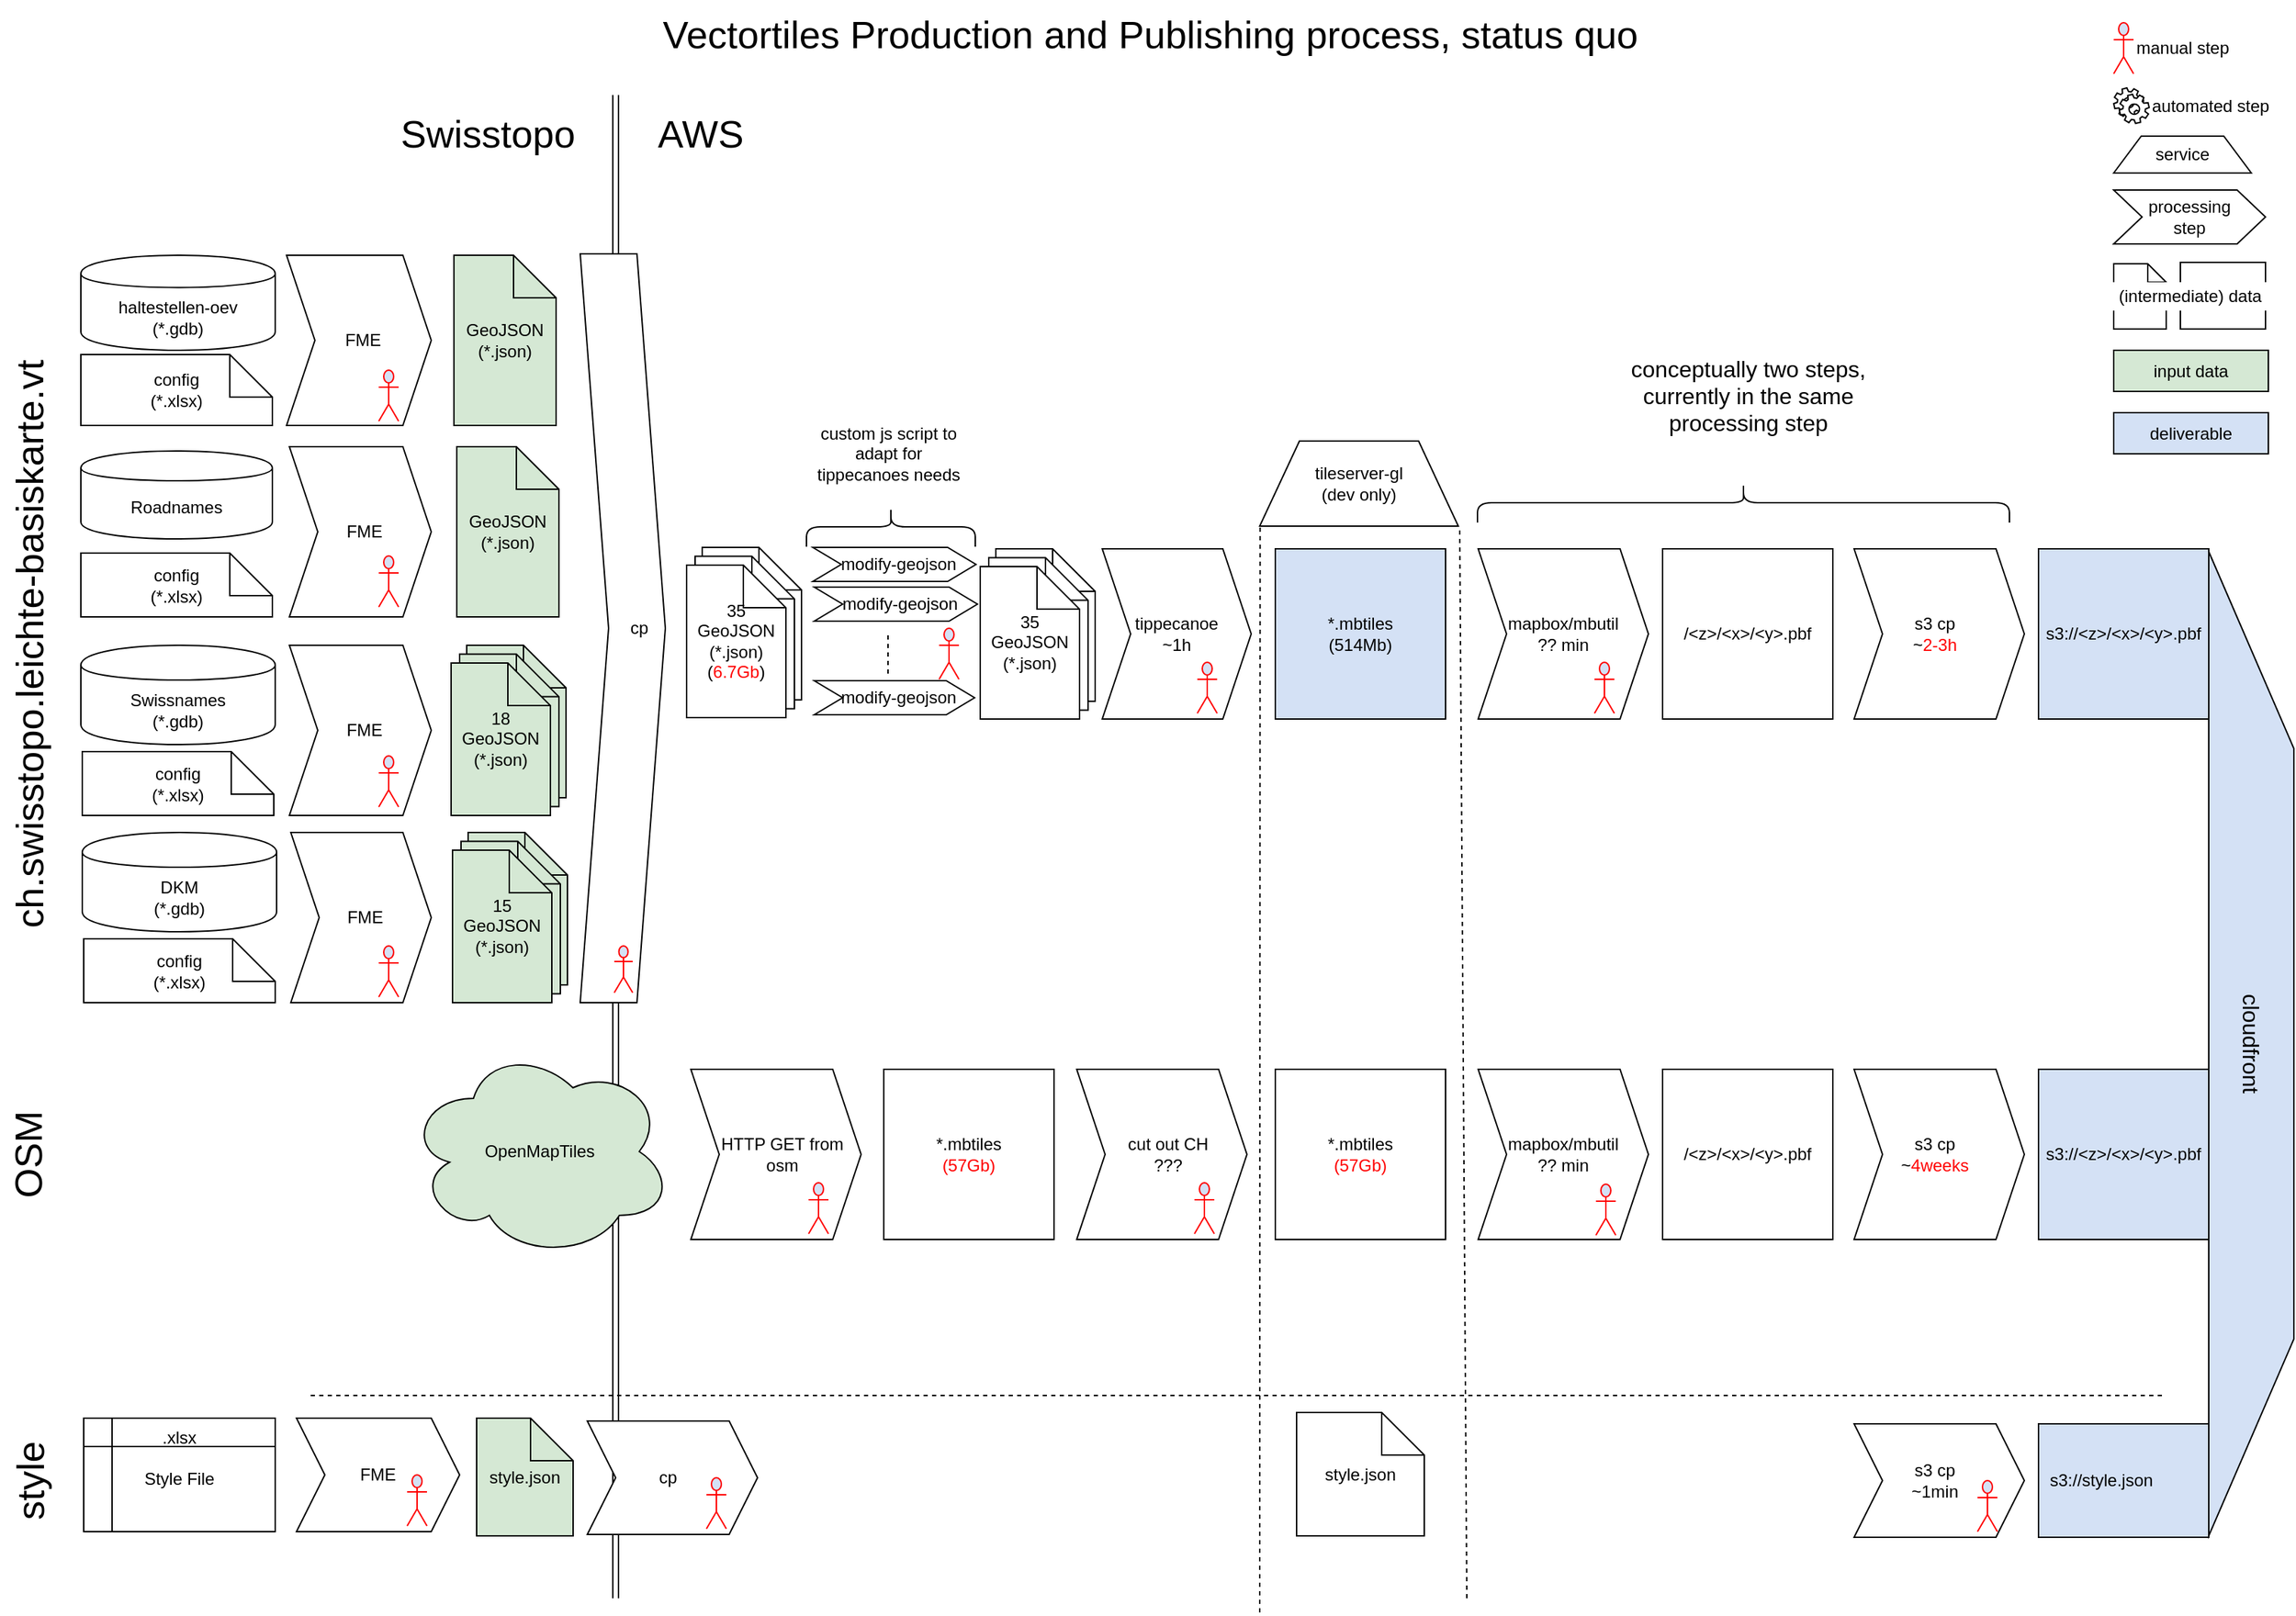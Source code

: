 <mxGraphModel dx="789" dy="520" grid="1" gridSize="10" guides="1" tooltips="1" connect="1" arrows="1" fold="1" page="1" pageScale="1" pageWidth="1654" pageHeight="1169" background="#ffffff"><root><mxCell id="0"/><mxCell id="1" parent="0"/><mxCell id="175" value="" style="shape=link;html=1;jettySize=auto;orthogonalLoop=1;fontSize=12;fontColor=#000000;" parent="1" edge="1"><mxGeometry width="50" height="50" relative="1" as="geometry"><mxPoint x="450" y="1150" as="sourcePoint"/><mxPoint x="450" y="90" as="targetPoint"/></mxGeometry></mxCell><mxCell id="14" value="&lt;div&gt;*.mbtiles&lt;/div&gt;&lt;div&gt;(514Mb)&lt;br&gt;&lt;/div&gt;" style="rounded=0;whiteSpace=wrap;html=1;fillColor=#D4E1F5;" parent="1" vertex="1"><mxGeometry x="915" y="410" width="120" height="120" as="geometry"/></mxCell><mxCell id="15" value="&lt;div&gt;mapbox/mbutil&lt;/div&gt;&lt;div align=&quot;center&quot;&gt;?? min&lt;br&gt;&lt;/div&gt;" style="shape=step;perimeter=stepPerimeter;whiteSpace=wrap;html=1;fixedSize=1;spacingRight=6;align=center;spacingLeft=6;" parent="1" vertex="1"><mxGeometry x="1058" y="410" width="120" height="120" as="geometry"/></mxCell><mxCell id="16" value="&lt;div&gt;/&amp;lt;z&amp;gt;/&amp;lt;x&amp;gt;/&amp;lt;y&amp;gt;.pbf&lt;/div&gt;" style="rounded=0;whiteSpace=wrap;html=1;" parent="1" vertex="1"><mxGeometry x="1188" y="410" width="120" height="120" as="geometry"/></mxCell><mxCell id="18" value="&lt;div&gt;tippecanoe&lt;/div&gt;&lt;div&gt;~1h&lt;br&gt;&lt;/div&gt;" style="shape=step;perimeter=stepPerimeter;whiteSpace=wrap;html=1;fixedSize=1;" parent="1" vertex="1"><mxGeometry x="793" y="410" width="105" height="120" as="geometry"/></mxCell><mxCell id="23" value="&lt;div&gt;tileserver-gl&lt;/div&gt;(dev only)" style="shape=trapezoid;perimeter=trapezoidPerimeter;whiteSpace=wrap;html=1;align=center;" parent="1" vertex="1"><mxGeometry x="904" y="334" width="140" height="60" as="geometry"/></mxCell><mxCell id="24" value="&lt;div&gt;s3 cp&lt;/div&gt;~&lt;font color=&quot;#FF0000&quot;&gt;2-3h&lt;/font&gt;" style="shape=step;perimeter=stepPerimeter;whiteSpace=wrap;html=1;fixedSize=1;spacingRight=6;align=center;" parent="1" vertex="1"><mxGeometry x="1323" y="410" width="120" height="120" as="geometry"/></mxCell><mxCell id="25" value="s3://&amp;lt;z&amp;gt;/&amp;lt;x&amp;gt;/&amp;lt;y&amp;gt;.pbf" style="rounded=0;whiteSpace=wrap;html=1;fillColor=#D4E1F5;" parent="1" vertex="1"><mxGeometry x="1453" y="410" width="120" height="120" as="geometry"/></mxCell><mxCell id="8" value=".xlsx&lt;br&gt;&lt;div&gt;&lt;br&gt;&lt;/div&gt;&lt;div&gt;Style File&lt;/div&gt;" style="shape=internalStorage;whiteSpace=wrap;html=1;verticalAlign=top;" parent="1" vertex="1"><mxGeometry x="75" y="1023" width="135" height="80" as="geometry"/></mxCell><mxCell id="22" value="" style="endArrow=none;dashed=1;html=1;" parent="1" edge="1"><mxGeometry width="50" height="50" relative="1" as="geometry"><mxPoint x="235" y="1007" as="sourcePoint"/><mxPoint x="1540" y="1007" as="targetPoint"/></mxGeometry></mxCell><mxCell id="36" value="&lt;div&gt;s3 cp&lt;/div&gt;~1min" style="shape=step;perimeter=stepPerimeter;whiteSpace=wrap;html=1;fixedSize=1;spacingRight=6;align=center;" parent="1" vertex="1"><mxGeometry x="1323" y="1027" width="120" height="80" as="geometry"/></mxCell><mxCell id="37" value="s3://style.json" style="rounded=0;whiteSpace=wrap;html=1;align=left;spacingLeft=6;fillColor=#D4E1F5;" parent="1" vertex="1"><mxGeometry x="1453" y="1027" width="120" height="80" as="geometry"/></mxCell><mxCell id="38" value="" style="endArrow=none;dashed=1;html=1;entryX=0.002;entryY=1.006;entryPerimeter=0;" parent="1" target="23" edge="1"><mxGeometry width="50" height="50" relative="1" as="geometry"><mxPoint x="904" y="1160" as="sourcePoint"/><mxPoint x="864" y="400" as="targetPoint"/></mxGeometry></mxCell><mxCell id="30" value="&lt;div&gt;*.mbtiles&lt;/div&gt;&lt;font color=&quot;#FF0000&quot;&gt;(57Gb)&lt;/font&gt;" style="rounded=0;whiteSpace=wrap;html=1;" parent="1" vertex="1"><mxGeometry x="915" y="777" width="120" height="120" as="geometry"/></mxCell><mxCell id="31" value="s3://&amp;lt;z&amp;gt;/&amp;lt;x&amp;gt;/&amp;lt;y&amp;gt;.pbf" style="rounded=0;whiteSpace=wrap;html=1;fillColor=#D4E1F5;" parent="1" vertex="1"><mxGeometry x="1453" y="777" width="120" height="120" as="geometry"/></mxCell><mxCell id="32" value="&lt;div&gt;mapbox/mbutil&lt;/div&gt;?? min" style="shape=step;perimeter=stepPerimeter;whiteSpace=wrap;html=1;fixedSize=1;spacingRight=6;align=center;spacingLeft=6;" parent="1" vertex="1"><mxGeometry x="1058" y="777" width="120" height="120" as="geometry"/></mxCell><mxCell id="33" value="&lt;div&gt;/&amp;lt;z&amp;gt;/&amp;lt;x&amp;gt;/&amp;lt;y&amp;gt;.pbf&lt;/div&gt;" style="rounded=0;whiteSpace=wrap;html=1;" parent="1" vertex="1"><mxGeometry x="1188" y="777" width="120" height="120" as="geometry"/></mxCell><mxCell id="34" value="&lt;div&gt;s3 cp&lt;/div&gt;~&lt;font color=&quot;#FF0000&quot;&gt;4weeks&lt;/font&gt;" style="shape=step;perimeter=stepPerimeter;whiteSpace=wrap;html=1;fixedSize=1;spacingRight=6;align=center;" parent="1" vertex="1"><mxGeometry x="1323" y="777" width="120" height="120" as="geometry"/></mxCell><mxCell id="39" value="" style="endArrow=none;dashed=1;html=1;entryX=1.007;entryY=1;entryPerimeter=0;" parent="1" target="23" edge="1"><mxGeometry width="50" height="50" relative="1" as="geometry"><mxPoint x="1050" y="1150" as="sourcePoint"/><mxPoint x="873.588" y="399.529" as="targetPoint"/></mxGeometry></mxCell><mxCell id="41" value="&lt;div&gt;ch.swisstopo.leichte-basiskarte.vt&lt;/div&gt;" style="text;html=1;strokeColor=none;fillColor=none;align=center;verticalAlign=middle;whiteSpace=wrap;rounded=0;rotation=-90;fontSize=27;" parent="1" vertex="1"><mxGeometry x="-235" y="457" width="545" height="40" as="geometry"/></mxCell><mxCell id="42" value="OSM" style="text;html=1;strokeColor=none;fillColor=none;align=center;verticalAlign=middle;whiteSpace=wrap;rounded=0;rotation=-90;fontSize=27;" parent="1" vertex="1"><mxGeometry x="3" y="817" width="67" height="40" as="geometry"/></mxCell><mxCell id="43" value="style" style="text;html=1;strokeColor=none;fillColor=none;align=center;verticalAlign=middle;whiteSpace=wrap;rounded=0;rotation=-90;fontSize=27;" parent="1" vertex="1"><mxGeometry x="8" y="1047" width="60" height="40" as="geometry"/></mxCell><mxCell id="44" value="cloudfront" style="shape=trapezoid;perimeter=trapezoidPerimeter;whiteSpace=wrap;html=1;fontSize=16;align=center;rotation=90;fillColor=#D4E1F5;" parent="1" vertex="1"><mxGeometry x="1256" y="729" width="694" height="60" as="geometry"/></mxCell><mxCell id="45" value="" style="shape=curlyBracket;whiteSpace=wrap;html=1;rounded=1;fontSize=16;align=center;rotation=90;verticalAlign=middle;" parent="1" vertex="1"><mxGeometry x="1231" y="190" width="28" height="375" as="geometry"/></mxCell><mxCell id="46" value="conceptually two steps, currently in the same processing step" style="text;html=1;strokeColor=none;fillColor=#ffffff;align=center;verticalAlign=middle;whiteSpace=wrap;rounded=0;fontSize=16;" parent="1" vertex="1"><mxGeometry x="1159" y="260" width="179" height="84" as="geometry"/></mxCell><mxCell id="4" value="&lt;div&gt;Swissnames&lt;/div&gt;(*.gdb)" style="shape=cylinder;whiteSpace=wrap;html=1;boundedLbl=1;" parent="1" vertex="1"><mxGeometry x="73" y="478" width="137" height="70" as="geometry"/></mxCell><mxCell id="65" value="&lt;div&gt;config&lt;/div&gt;&lt;div&gt;(*.xlsx)&lt;/div&gt;" style="shape=note;whiteSpace=wrap;html=1;strokeColor=#000000;strokeWidth=1;fillColor=#FFFFFF;fontSize=12;fontColor=#000000;align=center;" parent="1" vertex="1"><mxGeometry x="74" y="553" width="135" height="45" as="geometry"/></mxCell><mxCell id="66" value="&lt;div&gt;FME&lt;/div&gt;" style="shape=step;perimeter=stepPerimeter;whiteSpace=wrap;html=1;fixedSize=1;spacingLeft=6;" parent="1" vertex="1"><mxGeometry x="220" y="478" width="100" height="120" as="geometry"/></mxCell><mxCell id="72" value="" style="group" parent="1" vertex="1" connectable="0"><mxGeometry x="707" y="410" width="81" height="120" as="geometry"/></mxCell><mxCell id="69" value="" style="shape=note;whiteSpace=wrap;html=1;strokeColor=#000000;strokeWidth=1;fillColor=#FFFFFF;fontSize=12;fontColor=#000000;align=center;" parent="72" vertex="1"><mxGeometry x="11" width="70" height="107.463" as="geometry"/></mxCell><mxCell id="70" value="" style="shape=note;whiteSpace=wrap;html=1;strokeColor=#000000;strokeWidth=1;fillColor=#FFFFFF;fontSize=12;fontColor=#000000;align=center;" parent="72" vertex="1"><mxGeometry x="6" y="6.269" width="70" height="107.463" as="geometry"/></mxCell><mxCell id="71" value="35&lt;br&gt;&lt;div&gt;GeoJSON&lt;/div&gt;&lt;div&gt;(*.json)&lt;br&gt;&lt;/div&gt;" style="shape=note;whiteSpace=wrap;html=1;strokeColor=#000000;strokeWidth=1;fillColor=#FFFFFF;fontSize=12;fontColor=#000000;align=center;" parent="72" vertex="1"><mxGeometry y="12.537" width="70" height="107.463" as="geometry"/></mxCell><mxCell id="79" value="&lt;div&gt;DKM&lt;/div&gt;&lt;div&gt;(*.gdb)&lt;/div&gt;" style="shape=cylinder;whiteSpace=wrap;html=1;boundedLbl=1;" parent="1" vertex="1"><mxGeometry x="74" y="610" width="137" height="70" as="geometry"/></mxCell><mxCell id="80" value="&lt;div&gt;config&lt;/div&gt;&lt;div&gt;(*.xlsx)&lt;/div&gt;" style="shape=note;whiteSpace=wrap;html=1;strokeColor=#000000;strokeWidth=1;fillColor=#FFFFFF;fontSize=12;fontColor=#000000;align=center;" parent="1" vertex="1"><mxGeometry x="75" y="685" width="135" height="45" as="geometry"/></mxCell><mxCell id="81" value="&lt;div&gt;FME&lt;/div&gt;" style="shape=step;perimeter=stepPerimeter;whiteSpace=wrap;html=1;fixedSize=1;spacingLeft=6;" parent="1" vertex="1"><mxGeometry x="221" y="610" width="99" height="120" as="geometry"/></mxCell><mxCell id="5" value="Roadnames" style="shape=cylinder;whiteSpace=wrap;html=1;boundedLbl=1;" parent="1" vertex="1"><mxGeometry x="73" y="341" width="135" height="62" as="geometry"/></mxCell><mxCell id="60" value="&lt;div&gt;config&lt;/div&gt;&lt;div&gt;(*.xlsx)&lt;/div&gt;" style="shape=note;whiteSpace=wrap;html=1;strokeColor=#000000;strokeWidth=1;fillColor=#FFFFFF;fontSize=12;fontColor=#000000;align=center;" parent="1" vertex="1"><mxGeometry x="73" y="413" width="135" height="45" as="geometry"/></mxCell><mxCell id="61" value="&lt;div&gt;FME&lt;/div&gt;" style="shape=step;perimeter=stepPerimeter;whiteSpace=wrap;html=1;fixedSize=1;spacingLeft=6;" parent="1" vertex="1"><mxGeometry x="220" y="338" width="100" height="120" as="geometry"/></mxCell><mxCell id="62" value="&lt;div&gt;GeoJSON&lt;/div&gt;(*.json)" style="shape=note;whiteSpace=wrap;html=1;strokeColor=#000000;strokeWidth=1;fillColor=#D5E8D4;fontSize=12;fontColor=#000000;align=center;" parent="1" vertex="1"><mxGeometry x="338" y="338" width="72" height="120" as="geometry"/></mxCell><mxCell id="2" value="&lt;div&gt;haltestellen-oev&lt;/div&gt;&lt;div&gt;(*.gdb)&lt;br&gt;&lt;/div&gt;" style="shape=cylinder;whiteSpace=wrap;html=1;boundedLbl=1;" parent="1" vertex="1"><mxGeometry x="73" y="203" width="137" height="67" as="geometry"/></mxCell><mxCell id="52" value="&lt;div&gt;FME&lt;/div&gt;" style="shape=step;perimeter=stepPerimeter;whiteSpace=wrap;html=1;fixedSize=1;spacingLeft=6;" parent="1" vertex="1"><mxGeometry x="218" y="203" width="102" height="120" as="geometry"/></mxCell><mxCell id="56" value="&lt;div&gt;GeoJSON&lt;/div&gt;(*.json)" style="shape=note;whiteSpace=wrap;html=1;strokeColor=#000000;strokeWidth=1;fillColor=#D5E8D4;fontSize=12;fontColor=#000000;align=center;" parent="1" vertex="1"><mxGeometry x="336" y="203" width="72" height="120" as="geometry"/></mxCell><mxCell id="59" value="&lt;div&gt;config&lt;/div&gt;&lt;div&gt;(*.xlsx)&lt;/div&gt;" style="shape=note;whiteSpace=wrap;html=1;strokeColor=#000000;strokeWidth=1;fillColor=#FFFFFF;fontSize=12;fontColor=#000000;align=center;" parent="1" vertex="1"><mxGeometry x="73" y="273" width="135" height="50" as="geometry"/></mxCell><mxCell id="105" value="" style="group" parent="1" vertex="1" connectable="0"><mxGeometry x="589" y="409" width="116" height="118" as="geometry"/></mxCell><mxCell id="68" value="&lt;div&gt;modify-geojson&lt;/div&gt;" style="shape=step;perimeter=stepPerimeter;whiteSpace=wrap;html=1;fixedSize=1;spacingLeft=6;" parent="105" vertex="1"><mxGeometry width="115" height="24" as="geometry"/></mxCell><mxCell id="96" value="&lt;div&gt;modify-geojson&lt;/div&gt;" style="shape=step;perimeter=stepPerimeter;whiteSpace=wrap;html=1;fixedSize=1;spacingLeft=6;" parent="105" vertex="1"><mxGeometry x="1" y="28" width="115" height="24" as="geometry"/></mxCell><mxCell id="97" value="&lt;div&gt;modify-geojson&lt;/div&gt;" style="shape=step;perimeter=stepPerimeter;whiteSpace=wrap;html=1;fixedSize=1;spacingLeft=6;" parent="105" vertex="1"><mxGeometry x="1" y="94" width="113" height="24" as="geometry"/></mxCell><mxCell id="98" value="" style="endArrow=none;dashed=1;html=1;fontSize=27;fontColor=#000000;" parent="105" edge="1"><mxGeometry width="50" height="50" relative="1" as="geometry"><mxPoint x="53" y="89" as="sourcePoint"/><mxPoint x="53" y="59" as="targetPoint"/></mxGeometry></mxCell><mxCell id="122" value="" style="shape=umlActor;verticalLabelPosition=bottom;labelBackgroundColor=#ffffff;verticalAlign=top;html=1;strokeColor=#FF0000;strokeWidth=1;fillColor=#D4E1F5;fontSize=27;fontColor=#000000;align=center;" parent="105" vertex="1"><mxGeometry x="89" y="57" width="14" height="36" as="geometry"/></mxCell><mxCell id="107" value="Vectortiles Production and Publishing process, status quo" style="text;html=1;strokeColor=none;fillColor=none;align=center;verticalAlign=middle;whiteSpace=wrap;rounded=0;fontSize=27;fontColor=#000000;" parent="1" vertex="1"><mxGeometry x="184" y="23" width="1286" height="50" as="geometry"/></mxCell><mxCell id="109" value="" style="group" parent="1" vertex="1" connectable="0"><mxGeometry x="334" y="478" width="81" height="120" as="geometry"/></mxCell><mxCell id="74" value="" style="shape=note;whiteSpace=wrap;html=1;strokeColor=#000000;strokeWidth=1;fillColor=#D5E8D4;fontSize=12;fontColor=#000000;align=center;" parent="109" vertex="1"><mxGeometry x="11" width="70" height="107.463" as="geometry"/></mxCell><mxCell id="75" value="" style="shape=note;whiteSpace=wrap;html=1;strokeColor=#000000;strokeWidth=1;fillColor=#D5E8D4;fontSize=12;fontColor=#000000;align=center;" parent="109" vertex="1"><mxGeometry x="6" y="6.269" width="70" height="107.463" as="geometry"/></mxCell><mxCell id="76" value="18&lt;div&gt;GeoJSON&lt;/div&gt;&lt;div&gt;(*.json)&lt;br&gt;&lt;/div&gt;" style="shape=note;whiteSpace=wrap;html=1;strokeColor=#000000;strokeWidth=1;fillColor=#D5E8D4;fontSize=12;fontColor=#000000;align=center;" parent="109" vertex="1"><mxGeometry y="12.537" width="70" height="107.463" as="geometry"/></mxCell><mxCell id="110" value="" style="group" parent="1" vertex="1" connectable="0"><mxGeometry x="335" y="610" width="81" height="120" as="geometry"/></mxCell><mxCell id="83" value="" style="shape=note;whiteSpace=wrap;html=1;strokeColor=#000000;strokeWidth=1;fillColor=#D5E8D4;fontSize=12;fontColor=#000000;align=center;" parent="110" vertex="1"><mxGeometry x="11" width="70" height="107.463" as="geometry"/></mxCell><mxCell id="84" value="" style="shape=note;whiteSpace=wrap;html=1;strokeColor=#000000;strokeWidth=1;fillColor=#D5E8D4;fontSize=12;fontColor=#000000;align=center;" parent="110" vertex="1"><mxGeometry x="6" y="6.269" width="70" height="107.463" as="geometry"/></mxCell><mxCell id="85" value="15&lt;div&gt;GeoJSON&lt;/div&gt;&lt;div&gt;(*.json)&lt;br&gt;&lt;/div&gt;" style="shape=note;whiteSpace=wrap;html=1;strokeColor=#000000;strokeWidth=1;fillColor=#D5E8D4;fontSize=12;fontColor=#000000;align=center;" parent="110" vertex="1"><mxGeometry y="12.537" width="70" height="107.463" as="geometry"/></mxCell><mxCell id="111" value="manual step" style="shape=umlActor;verticalLabelPosition=middle;labelBackgroundColor=#ffffff;verticalAlign=middle;html=1;strokeColor=#FF0000;strokeWidth=1;fillColor=#D4E1F5;fontSize=12;fontColor=#000000;align=left;labelPosition=right;" parent="1" vertex="1"><mxGeometry x="1506" y="39" width="14" height="36" as="geometry"/></mxCell><mxCell id="112" value="" style="shape=umlActor;verticalLabelPosition=bottom;labelBackgroundColor=#ffffff;verticalAlign=top;html=1;strokeColor=#FF0000;strokeWidth=1;fillColor=#D4E1F5;fontSize=27;fontColor=#000000;align=center;" parent="1" vertex="1"><mxGeometry x="283" y="284" width="14" height="36" as="geometry"/></mxCell><mxCell id="114" value="" style="shape=umlActor;verticalLabelPosition=bottom;labelBackgroundColor=#ffffff;verticalAlign=top;html=1;strokeColor=#FF0000;strokeWidth=1;fillColor=#D4E1F5;fontSize=27;fontColor=#000000;align=center;" parent="1" vertex="1"><mxGeometry x="283" y="415" width="14" height="36" as="geometry"/></mxCell><mxCell id="118" value="" style="shape=umlActor;verticalLabelPosition=bottom;labelBackgroundColor=#ffffff;verticalAlign=top;html=1;strokeColor=#FF0000;strokeWidth=1;fillColor=#D4E1F5;fontSize=27;fontColor=#000000;align=center;" parent="1" vertex="1"><mxGeometry x="283" y="556" width="14" height="36" as="geometry"/></mxCell><mxCell id="119" value="" style="shape=umlActor;verticalLabelPosition=bottom;labelBackgroundColor=#ffffff;verticalAlign=top;html=1;strokeColor=#FF0000;strokeWidth=1;fillColor=#D4E1F5;fontSize=27;fontColor=#000000;align=center;" parent="1" vertex="1"><mxGeometry x="283" y="690" width="14" height="36" as="geometry"/></mxCell><mxCell id="124" value="" style="shape=umlActor;verticalLabelPosition=bottom;labelBackgroundColor=#ffffff;verticalAlign=top;html=1;strokeColor=#FF0000;strokeWidth=1;fillColor=#D4E1F5;fontSize=27;fontColor=#000000;align=center;" parent="1" vertex="1"><mxGeometry x="860" y="490" width="14" height="36" as="geometry"/></mxCell><mxCell id="125" value="" style="shape=umlActor;verticalLabelPosition=bottom;labelBackgroundColor=#ffffff;verticalAlign=top;html=1;strokeColor=#FF0000;strokeWidth=1;fillColor=#D4E1F5;fontSize=27;fontColor=#000000;align=center;" parent="1" vertex="1"><mxGeometry x="1140" y="490" width="14" height="36" as="geometry"/></mxCell><mxCell id="127" value="" style="shape=umlActor;verticalLabelPosition=bottom;labelBackgroundColor=#ffffff;verticalAlign=top;html=1;strokeColor=#FF0000;strokeWidth=1;fillColor=#D4E1F5;fontSize=27;fontColor=#000000;align=center;" parent="1" vertex="1"><mxGeometry x="1141" y="858" width="14" height="36" as="geometry"/></mxCell><mxCell id="130" value="" style="shape=umlActor;verticalLabelPosition=bottom;labelBackgroundColor=#ffffff;verticalAlign=top;html=1;strokeColor=#FF0000;strokeWidth=1;fillColor=#D4E1F5;fontSize=27;fontColor=#000000;align=center;" parent="1" vertex="1"><mxGeometry x="1410" y="1067" width="14" height="36" as="geometry"/></mxCell><mxCell id="131" value="service" style="shape=trapezoid;perimeter=trapezoidPerimeter;whiteSpace=wrap;html=1;strokeColor=#000000;strokeWidth=1;fillColor=#FFFFFF;fontSize=12;fontColor=#000000;align=center;" parent="1" vertex="1"><mxGeometry x="1506" y="119" width="97" height="26" as="geometry"/></mxCell><mxCell id="132" value="&lt;div&gt;processing&lt;/div&gt;&lt;div&gt;step&lt;br&gt;&lt;/div&gt;" style="shape=step;perimeter=stepPerimeter;whiteSpace=wrap;html=1;fixedSize=1;strokeColor=#000000;strokeWidth=1;fillColor=#FFFFFF;fontSize=12;fontColor=#000000;align=center;" parent="1" vertex="1"><mxGeometry x="1506" y="157" width="107" height="38" as="geometry"/></mxCell><mxCell id="133" value="" style="shape=note;whiteSpace=wrap;html=1;strokeColor=#000000;strokeWidth=1;fillColor=#FFFFFF;fontSize=12;fontColor=#000000;align=center;size=13;" parent="1" vertex="1"><mxGeometry x="1506" y="209" width="37" height="46" as="geometry"/></mxCell><mxCell id="134" value="" style="rounded=0;whiteSpace=wrap;html=1;strokeColor=#000000;strokeWidth=1;fillColor=#FFFFFF;fontSize=12;fontColor=#000000;align=center;" parent="1" vertex="1"><mxGeometry x="1553" y="208" width="60" height="47" as="geometry"/></mxCell><mxCell id="135" value="(intermediate) data" style="text;html=1;strokeColor=none;fillColor=#ffffff;align=center;verticalAlign=middle;whiteSpace=wrap;rounded=0;fontSize=12;fontColor=#000000;" parent="1" vertex="1"><mxGeometry x="1500" y="222" width="120" height="20" as="geometry"/></mxCell><mxCell id="136" value="" style="group" parent="1" vertex="1" connectable="0"><mxGeometry x="503" y="777" width="120" height="120" as="geometry"/></mxCell><mxCell id="40" value="&lt;div&gt;HTTP GET from&lt;/div&gt;&lt;div&gt;osm&lt;br&gt;&lt;/div&gt;" style="shape=step;perimeter=stepPerimeter;whiteSpace=wrap;html=1;fixedSize=1;spacingLeft=9;" parent="136" vertex="1"><mxGeometry width="120" height="120" as="geometry"/></mxCell><mxCell id="126" value="" style="shape=umlActor;verticalLabelPosition=bottom;labelBackgroundColor=#ffffff;verticalAlign=top;html=1;strokeColor=#FF0000;strokeWidth=1;fillColor=#D4E1F5;fontSize=27;fontColor=#000000;align=center;" parent="136" vertex="1"><mxGeometry x="83" y="80" width="14" height="36" as="geometry"/></mxCell><mxCell id="137" value="&lt;div&gt;*.mbtiles&lt;/div&gt;&lt;font color=&quot;#FF0000&quot;&gt;(57Gb)&lt;/font&gt;" style="rounded=0;whiteSpace=wrap;html=1;" parent="1" vertex="1"><mxGeometry x="639" y="777" width="120" height="120" as="geometry"/></mxCell><mxCell id="138" value="" style="group" parent="1" vertex="1" connectable="0"><mxGeometry x="775" y="777" width="120" height="120" as="geometry"/></mxCell><mxCell id="139" value="&lt;div&gt;cut out CH&lt;/div&gt;&lt;div&gt;???&lt;br&gt;&lt;/div&gt;" style="shape=step;perimeter=stepPerimeter;whiteSpace=wrap;html=1;fixedSize=1;spacingLeft=9;" parent="138" vertex="1"><mxGeometry width="120" height="120" as="geometry"/></mxCell><mxCell id="140" value="" style="shape=umlActor;verticalLabelPosition=bottom;labelBackgroundColor=#ffffff;verticalAlign=top;html=1;strokeColor=#FF0000;strokeWidth=1;fillColor=#D4E1F5;fontSize=27;fontColor=#000000;align=center;" parent="138" vertex="1"><mxGeometry x="83" y="80" width="14" height="36" as="geometry"/></mxCell><mxCell id="141" value="OpenMapTiles" style="ellipse;shape=cloud;whiteSpace=wrap;html=1;strokeColor=#000000;strokeWidth=1;fillColor=#D5E8D4;fontSize=12;fontColor=#000000;align=center;" parent="1" vertex="1"><mxGeometry x="303" y="760" width="187" height="150" as="geometry"/></mxCell><mxCell id="143" value="style.json" style="shape=note;whiteSpace=wrap;html=1;strokeColor=#000000;strokeWidth=1;fillColor=#D5E8D4;fontSize=12;fontColor=#000000;align=center;" parent="1" vertex="1"><mxGeometry x="352" y="1023" width="68" height="83" as="geometry"/></mxCell><mxCell id="144" value="style.json" style="shape=note;whiteSpace=wrap;html=1;strokeColor=#000000;strokeWidth=1;fillColor=#FFFFFF;fontSize=12;fontColor=#000000;align=center;" parent="1" vertex="1"><mxGeometry x="930" y="1019" width="90" height="87" as="geometry"/></mxCell><mxCell id="147" value="" style="group" parent="1" vertex="1" connectable="0"><mxGeometry x="225" y="1023" width="115" height="80" as="geometry"/></mxCell><mxCell id="19" value="FME" style="shape=step;perimeter=stepPerimeter;whiteSpace=wrap;html=1;fixedSize=1;" parent="147" vertex="1"><mxGeometry width="115" height="80" as="geometry"/></mxCell><mxCell id="128" value="" style="shape=umlActor;verticalLabelPosition=bottom;labelBackgroundColor=#ffffff;verticalAlign=top;html=1;strokeColor=#FF0000;strokeWidth=1;fillColor=#D4E1F5;fontSize=27;fontColor=#000000;align=center;" parent="147" vertex="1"><mxGeometry x="78" y="40" width="14" height="36" as="geometry"/></mxCell><mxCell id="148" value="" style="group" parent="1" vertex="1" connectable="0"><mxGeometry x="430" y="1025" width="120" height="80" as="geometry"/></mxCell><mxCell id="145" value="cp" style="shape=step;perimeter=stepPerimeter;whiteSpace=wrap;html=1;fixedSize=1;spacingRight=6;align=center;" parent="148" vertex="1"><mxGeometry width="120" height="80" as="geometry"/></mxCell><mxCell id="146" value="" style="shape=umlActor;verticalLabelPosition=bottom;labelBackgroundColor=#ffffff;verticalAlign=top;html=1;strokeColor=#FF0000;strokeWidth=1;fillColor=#D4E1F5;fontSize=27;fontColor=#000000;align=center;" parent="148" vertex="1"><mxGeometry x="84" y="40" width="14" height="36" as="geometry"/></mxCell><mxCell id="153" value="" style="group" parent="1" vertex="1" connectable="0"><mxGeometry x="500" y="409" width="81" height="120" as="geometry"/></mxCell><mxCell id="154" value="" style="shape=note;whiteSpace=wrap;html=1;strokeColor=#000000;strokeWidth=1;fillColor=#FFFFFF;fontSize=12;fontColor=#000000;align=center;" parent="153" vertex="1"><mxGeometry x="11" width="70" height="107.463" as="geometry"/></mxCell><mxCell id="155" value="" style="shape=note;whiteSpace=wrap;html=1;strokeColor=#000000;strokeWidth=1;fillColor=#FFFFFF;fontSize=12;fontColor=#000000;align=center;" parent="153" vertex="1"><mxGeometry x="6" y="6.269" width="70" height="107.463" as="geometry"/></mxCell><mxCell id="156" value="35&lt;div&gt;GeoJSON&lt;/div&gt;&lt;div&gt;(*.json)&lt;/div&gt;&lt;div&gt;(&lt;font color=&quot;#FF0000&quot;&gt;6.7Gb&lt;/font&gt;)&lt;br&gt;&lt;/div&gt;" style="shape=note;whiteSpace=wrap;html=1;strokeColor=#000000;strokeWidth=1;fillColor=#FFFFFF;fontSize=12;fontColor=#000000;align=center;" parent="153" vertex="1"><mxGeometry y="12.537" width="70" height="107.463" as="geometry"/></mxCell><mxCell id="176" value="Swisstopo" style="text;html=1;strokeColor=none;fillColor=none;align=center;verticalAlign=middle;whiteSpace=wrap;rounded=0;fontSize=27;fontColor=#000000;" parent="1" vertex="1"><mxGeometry x="290" y="104" width="140" height="28" as="geometry"/></mxCell><mxCell id="177" value="AWS" style="text;html=1;strokeColor=none;fillColor=none;align=center;verticalAlign=middle;whiteSpace=wrap;rounded=0;fontSize=27;fontColor=#000000;" parent="1" vertex="1"><mxGeometry x="460" y="104" width="100" height="28" as="geometry"/></mxCell><mxCell id="164" value="cp" style="shape=step;perimeter=stepPerimeter;whiteSpace=wrap;html=1;fixedSize=1;spacingRight=10;align=right;size=20;" parent="1" vertex="1"><mxGeometry x="425" y="202" width="60" height="528" as="geometry"/></mxCell><mxCell id="165" value="" style="shape=umlActor;verticalLabelPosition=bottom;labelBackgroundColor=#ffffff;verticalAlign=top;html=1;strokeColor=#FF0000;strokeWidth=1;fillColor=#D4E1F5;fontSize=27;fontColor=#000000;align=center;" parent="1" vertex="1"><mxGeometry x="449" y="690" width="13" height="33" as="geometry"/></mxCell><mxCell id="178" value="" style="group" parent="1" vertex="1" connectable="0"><mxGeometry x="584" y="333" width="117" height="121" as="geometry"/></mxCell><mxCell id="77" value="custom js script to adapt for tippecanoes needs" style="text;html=1;strokeColor=none;fillColor=none;align=center;verticalAlign=middle;whiteSpace=wrap;rounded=0;fontSize=12;fontColor=#000000;" parent="178" vertex="1"><mxGeometry width="117" height="20" as="geometry"/></mxCell><mxCell id="78" value="" style="shape=curlyBracket;whiteSpace=wrap;html=1;rounded=1;fontSize=16;align=center;rotation=90;verticalAlign=middle;" parent="178" vertex="1"><mxGeometry x="46" y="2" width="28" height="119" as="geometry"/></mxCell><mxCell id="179" value="input data" style="rounded=0;whiteSpace=wrap;html=1;fillColor=#D5E8D4;" parent="1" vertex="1"><mxGeometry x="1506" y="270" width="109" height="29" as="geometry"/></mxCell><mxCell id="180" value="deliverable" style="rounded=0;whiteSpace=wrap;html=1;fillColor=#D4E1F5;" parent="1" vertex="1"><mxGeometry x="1506" y="314" width="109" height="29" as="geometry"/></mxCell><mxCell id="181" value="automated step" style="shape=mxgraph.bpmn.service_task;html=1;labelPosition=right;verticalLabelPosition=middle;align=left;verticalAlign=middle;" vertex="1" parent="1"><mxGeometry x="1506" y="85" width="25" height="25" as="geometry"/></mxCell></root></mxGraphModel>
